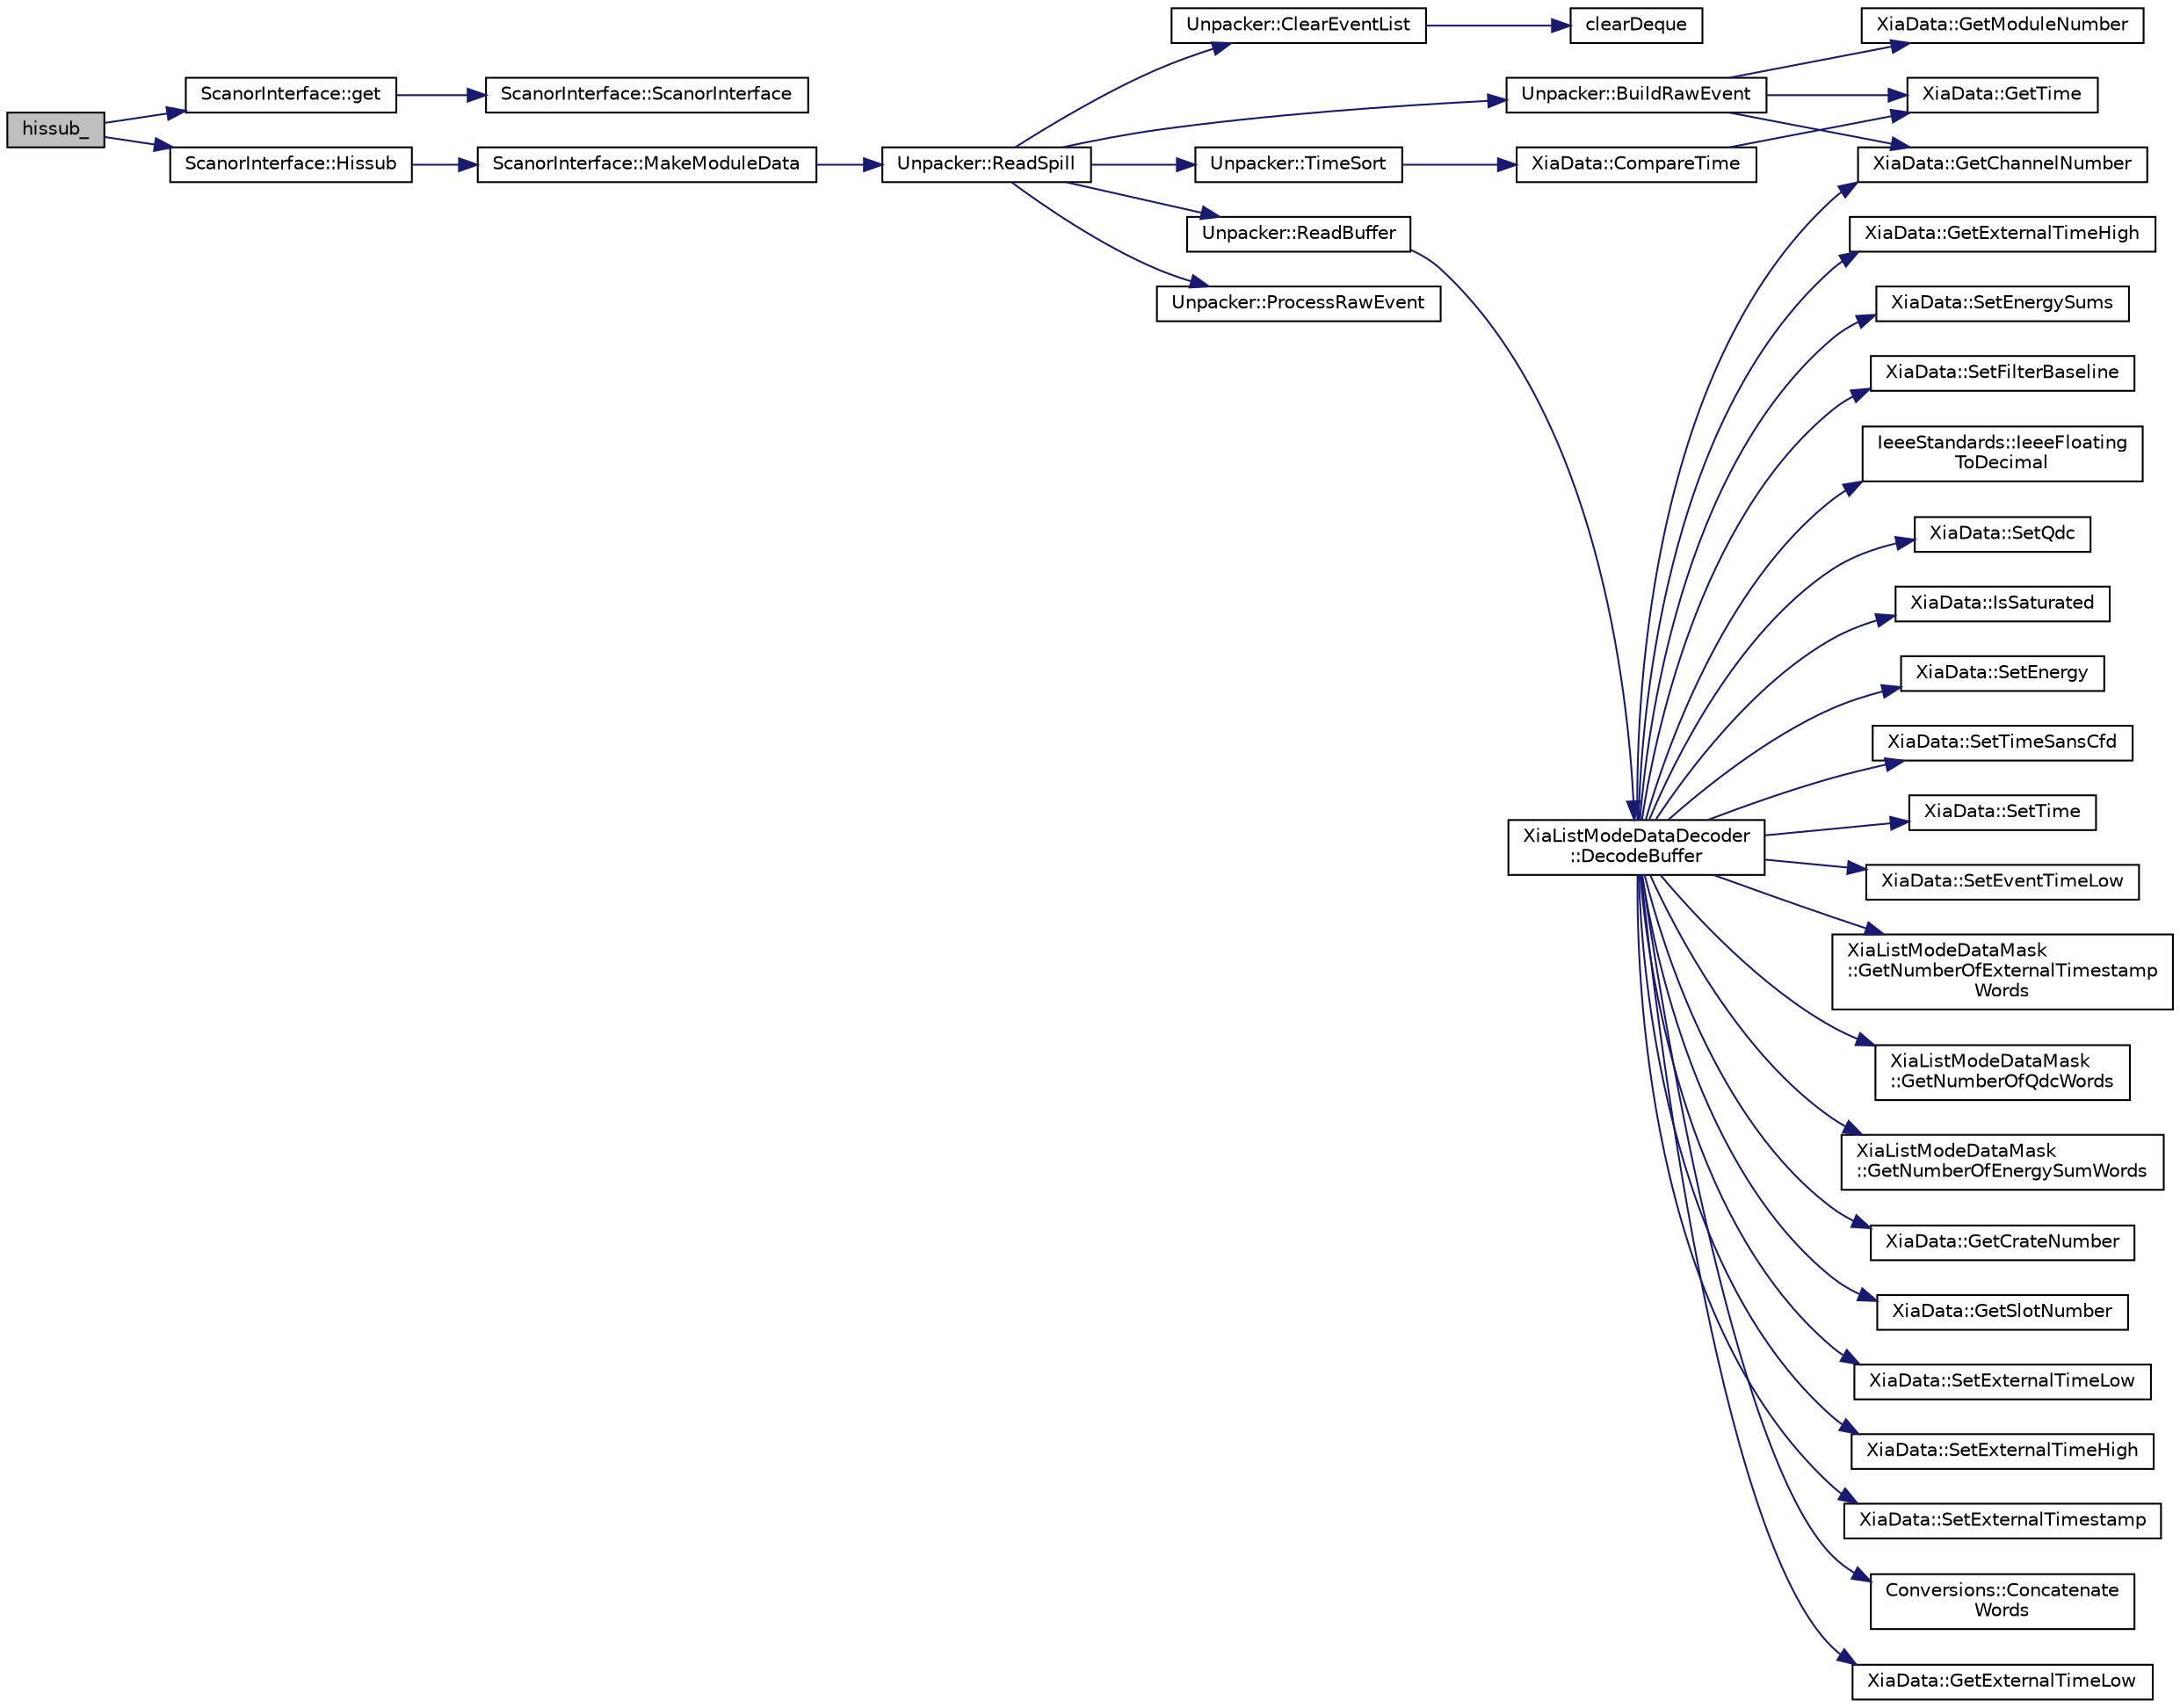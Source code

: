 digraph "hissub_"
{
  edge [fontname="Helvetica",fontsize="10",labelfontname="Helvetica",labelfontsize="10"];
  node [fontname="Helvetica",fontsize="10",shape=record];
  rankdir="LR";
  Node1 [label="hissub_",height=0.2,width=0.4,color="black", fillcolor="grey75", style="filled", fontcolor="black"];
  Node1 -> Node2 [color="midnightblue",fontsize="10",style="solid",fontname="Helvetica"];
  Node2 [label="ScanorInterface::get",height=0.2,width=0.4,color="black", fillcolor="white", style="filled",URL="$de/dfa/class_scanor_interface.html#a115408b9cb23e2152edcc81f8b236113"];
  Node2 -> Node3 [color="midnightblue",fontsize="10",style="solid",fontname="Helvetica"];
  Node3 [label="ScanorInterface::ScanorInterface",height=0.2,width=0.4,color="black", fillcolor="white", style="filled",URL="$de/dfa/class_scanor_interface.html#a25ac62825ff707f9fa0ca7d84efa1555",tooltip="Default Constructor. "];
  Node1 -> Node4 [color="midnightblue",fontsize="10",style="solid",fontname="Helvetica"];
  Node4 [label="ScanorInterface::Hissub",height=0.2,width=0.4,color="black", fillcolor="white", style="filled",URL="$de/dfa/class_scanor_interface.html#abc2883ce3cd0783d422bbd8251a7e644"];
  Node4 -> Node5 [color="midnightblue",fontsize="10",style="solid",fontname="Helvetica"];
  Node5 [label="ScanorInterface::MakeModuleData",height=0.2,width=0.4,color="black", fillcolor="white", style="filled",URL="$de/dfa/class_scanor_interface.html#ae4507711417daa37e55f278b9c486a54",tooltip="inserts a delimiter in between individual module data and at end of buffer. Data is then passed to hi..."];
  Node5 -> Node6 [color="midnightblue",fontsize="10",style="solid",fontname="Helvetica"];
  Node6 [label="Unpacker::ReadSpill",height=0.2,width=0.4,color="black", fillcolor="white", style="filled",URL="$d2/de8/class_unpacker.html#a0924b471bf4cb54b70118b314c39b70b"];
  Node6 -> Node7 [color="midnightblue",fontsize="10",style="solid",fontname="Helvetica"];
  Node7 [label="Unpacker::ClearEventList",height=0.2,width=0.4,color="black", fillcolor="white", style="filled",URL="$d2/de8/class_unpacker.html#a18f4ca1aa3e85cfb8756e7ddeac9ac1a"];
  Node7 -> Node8 [color="midnightblue",fontsize="10",style="solid",fontname="Helvetica"];
  Node8 [label="clearDeque",height=0.2,width=0.4,color="black", fillcolor="white", style="filled",URL="$d0/d31/_unpacker_8cpp.html#a49e41fc5561685b7fb114361b47cbd81"];
  Node6 -> Node9 [color="midnightblue",fontsize="10",style="solid",fontname="Helvetica"];
  Node9 [label="Unpacker::ReadBuffer",height=0.2,width=0.4,color="black", fillcolor="white", style="filled",URL="$d2/de8/class_unpacker.html#a9aa457a02e9889f56db2465af609bdf4"];
  Node9 -> Node10 [color="midnightblue",fontsize="10",style="solid",fontname="Helvetica"];
  Node10 [label="XiaListModeDataDecoder\l::DecodeBuffer",height=0.2,width=0.4,color="black", fillcolor="white", style="filled",URL="$df/dea/class_xia_list_mode_data_decoder.html#a8aef1de2d68f3e04678c171650dbfc48"];
  Node10 -> Node11 [color="midnightblue",fontsize="10",style="solid",fontname="Helvetica"];
  Node11 [label="XiaData::SetEventTimeLow",height=0.2,width=0.4,color="black", fillcolor="white", style="filled",URL="$d2/ddd/class_xia_data.html#ab1d2117cb57edc28c5fbcc172e6f6226",tooltip="Sets the lower 32 bits of the event time. "];
  Node10 -> Node12 [color="midnightblue",fontsize="10",style="solid",fontname="Helvetica"];
  Node12 [label="XiaListModeDataMask\l::GetNumberOfExternalTimestamp\lWords",height=0.2,width=0.4,color="black", fillcolor="white", style="filled",URL="$dc/d76/class_xia_list_mode_data_mask.html#ae7b6abea7530a613bcaf8467f77e3431"];
  Node10 -> Node13 [color="midnightblue",fontsize="10",style="solid",fontname="Helvetica"];
  Node13 [label="XiaListModeDataMask\l::GetNumberOfQdcWords",height=0.2,width=0.4,color="black", fillcolor="white", style="filled",URL="$dc/d76/class_xia_list_mode_data_mask.html#a2636ba87b479c5d1351d181b6f7c82c2"];
  Node10 -> Node14 [color="midnightblue",fontsize="10",style="solid",fontname="Helvetica"];
  Node14 [label="XiaListModeDataMask\l::GetNumberOfEnergySumWords",height=0.2,width=0.4,color="black", fillcolor="white", style="filled",URL="$dc/d76/class_xia_list_mode_data_mask.html#a10cfe7418c0d2c2b8c3acd2725b98f74"];
  Node10 -> Node15 [color="midnightblue",fontsize="10",style="solid",fontname="Helvetica"];
  Node15 [label="XiaData::GetCrateNumber",height=0.2,width=0.4,color="black", fillcolor="white", style="filled",URL="$d2/ddd/class_xia_data.html#a532a17e56667eaec25330d0bc0a6797b"];
  Node10 -> Node16 [color="midnightblue",fontsize="10",style="solid",fontname="Helvetica"];
  Node16 [label="XiaData::GetSlotNumber",height=0.2,width=0.4,color="black", fillcolor="white", style="filled",URL="$d2/ddd/class_xia_data.html#ae6409571b278d1d974c3e67842ea3495"];
  Node10 -> Node17 [color="midnightblue",fontsize="10",style="solid",fontname="Helvetica"];
  Node17 [label="XiaData::GetChannelNumber",height=0.2,width=0.4,color="black", fillcolor="white", style="filled",URL="$d2/ddd/class_xia_data.html#a34bf9ef6f8f1dee918da2be675e7767a"];
  Node10 -> Node18 [color="midnightblue",fontsize="10",style="solid",fontname="Helvetica"];
  Node18 [label="XiaData::SetExternalTimeLow",height=0.2,width=0.4,color="black", fillcolor="white", style="filled",URL="$d2/ddd/class_xia_data.html#a673d1a85a4a03615668e99da93e30db5",tooltip="Sets the lower 32 bits of the external event time. "];
  Node10 -> Node19 [color="midnightblue",fontsize="10",style="solid",fontname="Helvetica"];
  Node19 [label="XiaData::SetExternalTimeHigh",height=0.2,width=0.4,color="black", fillcolor="white", style="filled",URL="$d2/ddd/class_xia_data.html#a4dc1410b6214be80115181cedd88a044",tooltip="Sets the upper 16 bits of the external event time. "];
  Node10 -> Node20 [color="midnightblue",fontsize="10",style="solid",fontname="Helvetica"];
  Node20 [label="XiaData::SetExternalTimestamp",height=0.2,width=0.4,color="black", fillcolor="white", style="filled",URL="$d2/ddd/class_xia_data.html#a0c4fc5e4fcf490969bdbe6e1583b38e3",tooltip="Sets the value of the concatenated external timestamp. "];
  Node10 -> Node21 [color="midnightblue",fontsize="10",style="solid",fontname="Helvetica"];
  Node21 [label="Conversions::Concatenate\lWords",height=0.2,width=0.4,color="black", fillcolor="white", style="filled",URL="$dd/df8/namespace_conversions.html#ab4a6f68a55e2cb0cae208ea8ba028e37"];
  Node10 -> Node22 [color="midnightblue",fontsize="10",style="solid",fontname="Helvetica"];
  Node22 [label="XiaData::GetExternalTimeLow",height=0.2,width=0.4,color="black", fillcolor="white", style="filled",URL="$d2/ddd/class_xia_data.html#ac0a5410997d9b116ebae66651a3278c8"];
  Node10 -> Node23 [color="midnightblue",fontsize="10",style="solid",fontname="Helvetica"];
  Node23 [label="XiaData::GetExternalTimeHigh",height=0.2,width=0.4,color="black", fillcolor="white", style="filled",URL="$d2/ddd/class_xia_data.html#a7a35b41ce4920c43eaaa4ce1c46ffaac"];
  Node10 -> Node24 [color="midnightblue",fontsize="10",style="solid",fontname="Helvetica"];
  Node24 [label="XiaData::SetEnergySums",height=0.2,width=0.4,color="black", fillcolor="white", style="filled",URL="$d2/ddd/class_xia_data.html#a87c703d624bdaecfd584a75a4ce2c73e",tooltip="Sets the energy sums calculated on-board. "];
  Node10 -> Node25 [color="midnightblue",fontsize="10",style="solid",fontname="Helvetica"];
  Node25 [label="XiaData::SetFilterBaseline",height=0.2,width=0.4,color="black", fillcolor="white", style="filled",URL="$d2/ddd/class_xia_data.html#a88e29fec9a50f6f1e3ecbeaedd03456c",tooltip="Sets the baseline recorded on the module if the energy sums were recorded in the data stream..."];
  Node10 -> Node26 [color="midnightblue",fontsize="10",style="solid",fontname="Helvetica"];
  Node26 [label="IeeeStandards::IeeeFloating\lToDecimal",height=0.2,width=0.4,color="black", fillcolor="white", style="filled",URL="$d6/d23/namespace_ieee_standards.html#a3215bf702bd2a12adf40e54f894d7d27"];
  Node10 -> Node27 [color="midnightblue",fontsize="10",style="solid",fontname="Helvetica"];
  Node27 [label="XiaData::SetQdc",height=0.2,width=0.4,color="black", fillcolor="white", style="filled",URL="$d2/ddd/class_xia_data.html#ac68b617d4dfc56484670219f8cb2ef3f",tooltip="Sets the QDCs that were calculated on-board. "];
  Node10 -> Node28 [color="midnightblue",fontsize="10",style="solid",fontname="Helvetica"];
  Node28 [label="XiaData::IsSaturated",height=0.2,width=0.4,color="black", fillcolor="white", style="filled",URL="$d2/ddd/class_xia_data.html#a71da12674be88f691bc00b7b0090c3f1"];
  Node10 -> Node29 [color="midnightblue",fontsize="10",style="solid",fontname="Helvetica"];
  Node29 [label="XiaData::SetEnergy",height=0.2,width=0.4,color="black", fillcolor="white", style="filled",URL="$d2/ddd/class_xia_data.html#aaf91ca7a3d8cc1eb54ab6eca795ffefe",tooltip="Sets the energy calculated on-board. "];
  Node10 -> Node30 [color="midnightblue",fontsize="10",style="solid",fontname="Helvetica"];
  Node30 [label="XiaData::SetTimeSansCfd",height=0.2,width=0.4,color="black", fillcolor="white", style="filled",URL="$d2/ddd/class_xia_data.html#ae3f04642cb3383ae9e0756de8e2265f5",tooltip="Sets the calculated arrival time of the signal sans the CFD fractional time components. "];
  Node10 -> Node31 [color="midnightblue",fontsize="10",style="solid",fontname="Helvetica"];
  Node31 [label="XiaData::SetTime",height=0.2,width=0.4,color="black", fillcolor="white", style="filled",URL="$d2/ddd/class_xia_data.html#a45189c3a5409a4f6e1edddf46f78d402",tooltip="Sets the calculated arrival time of the signal. "];
  Node6 -> Node32 [color="midnightblue",fontsize="10",style="solid",fontname="Helvetica"];
  Node32 [label="Unpacker::TimeSort",height=0.2,width=0.4,color="black", fillcolor="white", style="filled",URL="$d2/de8/class_unpacker.html#a1271192c8b5d7fcee860a8b7974bf300",tooltip="The time of the last xia event in the raw event. "];
  Node32 -> Node33 [color="midnightblue",fontsize="10",style="solid",fontname="Helvetica"];
  Node33 [label="XiaData::CompareTime",height=0.2,width=0.4,color="black", fillcolor="white", style="filled",URL="$d2/ddd/class_xia_data.html#ab474bcbc4813df18a20e015c76df8db7",tooltip="A method that will compare the times of two XiaData classes this method can be used in conjunction wi..."];
  Node33 -> Node34 [color="midnightblue",fontsize="10",style="solid",fontname="Helvetica"];
  Node34 [label="XiaData::GetTime",height=0.2,width=0.4,color="black", fillcolor="white", style="filled",URL="$d2/ddd/class_xia_data.html#ac11c489cabed7180f6516d724d387a56"];
  Node6 -> Node35 [color="midnightblue",fontsize="10",style="solid",fontname="Helvetica"];
  Node35 [label="Unpacker::BuildRawEvent",height=0.2,width=0.4,color="black", fillcolor="white", style="filled",URL="$d2/de8/class_unpacker.html#af3b767d00a571f8ee416df9a89625cc0"];
  Node35 -> Node36 [color="midnightblue",fontsize="10",style="solid",fontname="Helvetica"];
  Node36 [label="XiaData::GetModuleNumber",height=0.2,width=0.4,color="black", fillcolor="white", style="filled",URL="$d2/ddd/class_xia_data.html#afcf7210c72022a696a926259d1c5ff84"];
  Node35 -> Node17 [color="midnightblue",fontsize="10",style="solid",fontname="Helvetica"];
  Node35 -> Node34 [color="midnightblue",fontsize="10",style="solid",fontname="Helvetica"];
  Node6 -> Node37 [color="midnightblue",fontsize="10",style="solid",fontname="Helvetica"];
  Node37 [label="Unpacker::ProcessRawEvent",height=0.2,width=0.4,color="black", fillcolor="white", style="filled",URL="$d2/de8/class_unpacker.html#a9388f58de41d2566ed9955df6a349d1d",tooltip="Process all events in the event list. "];
}
